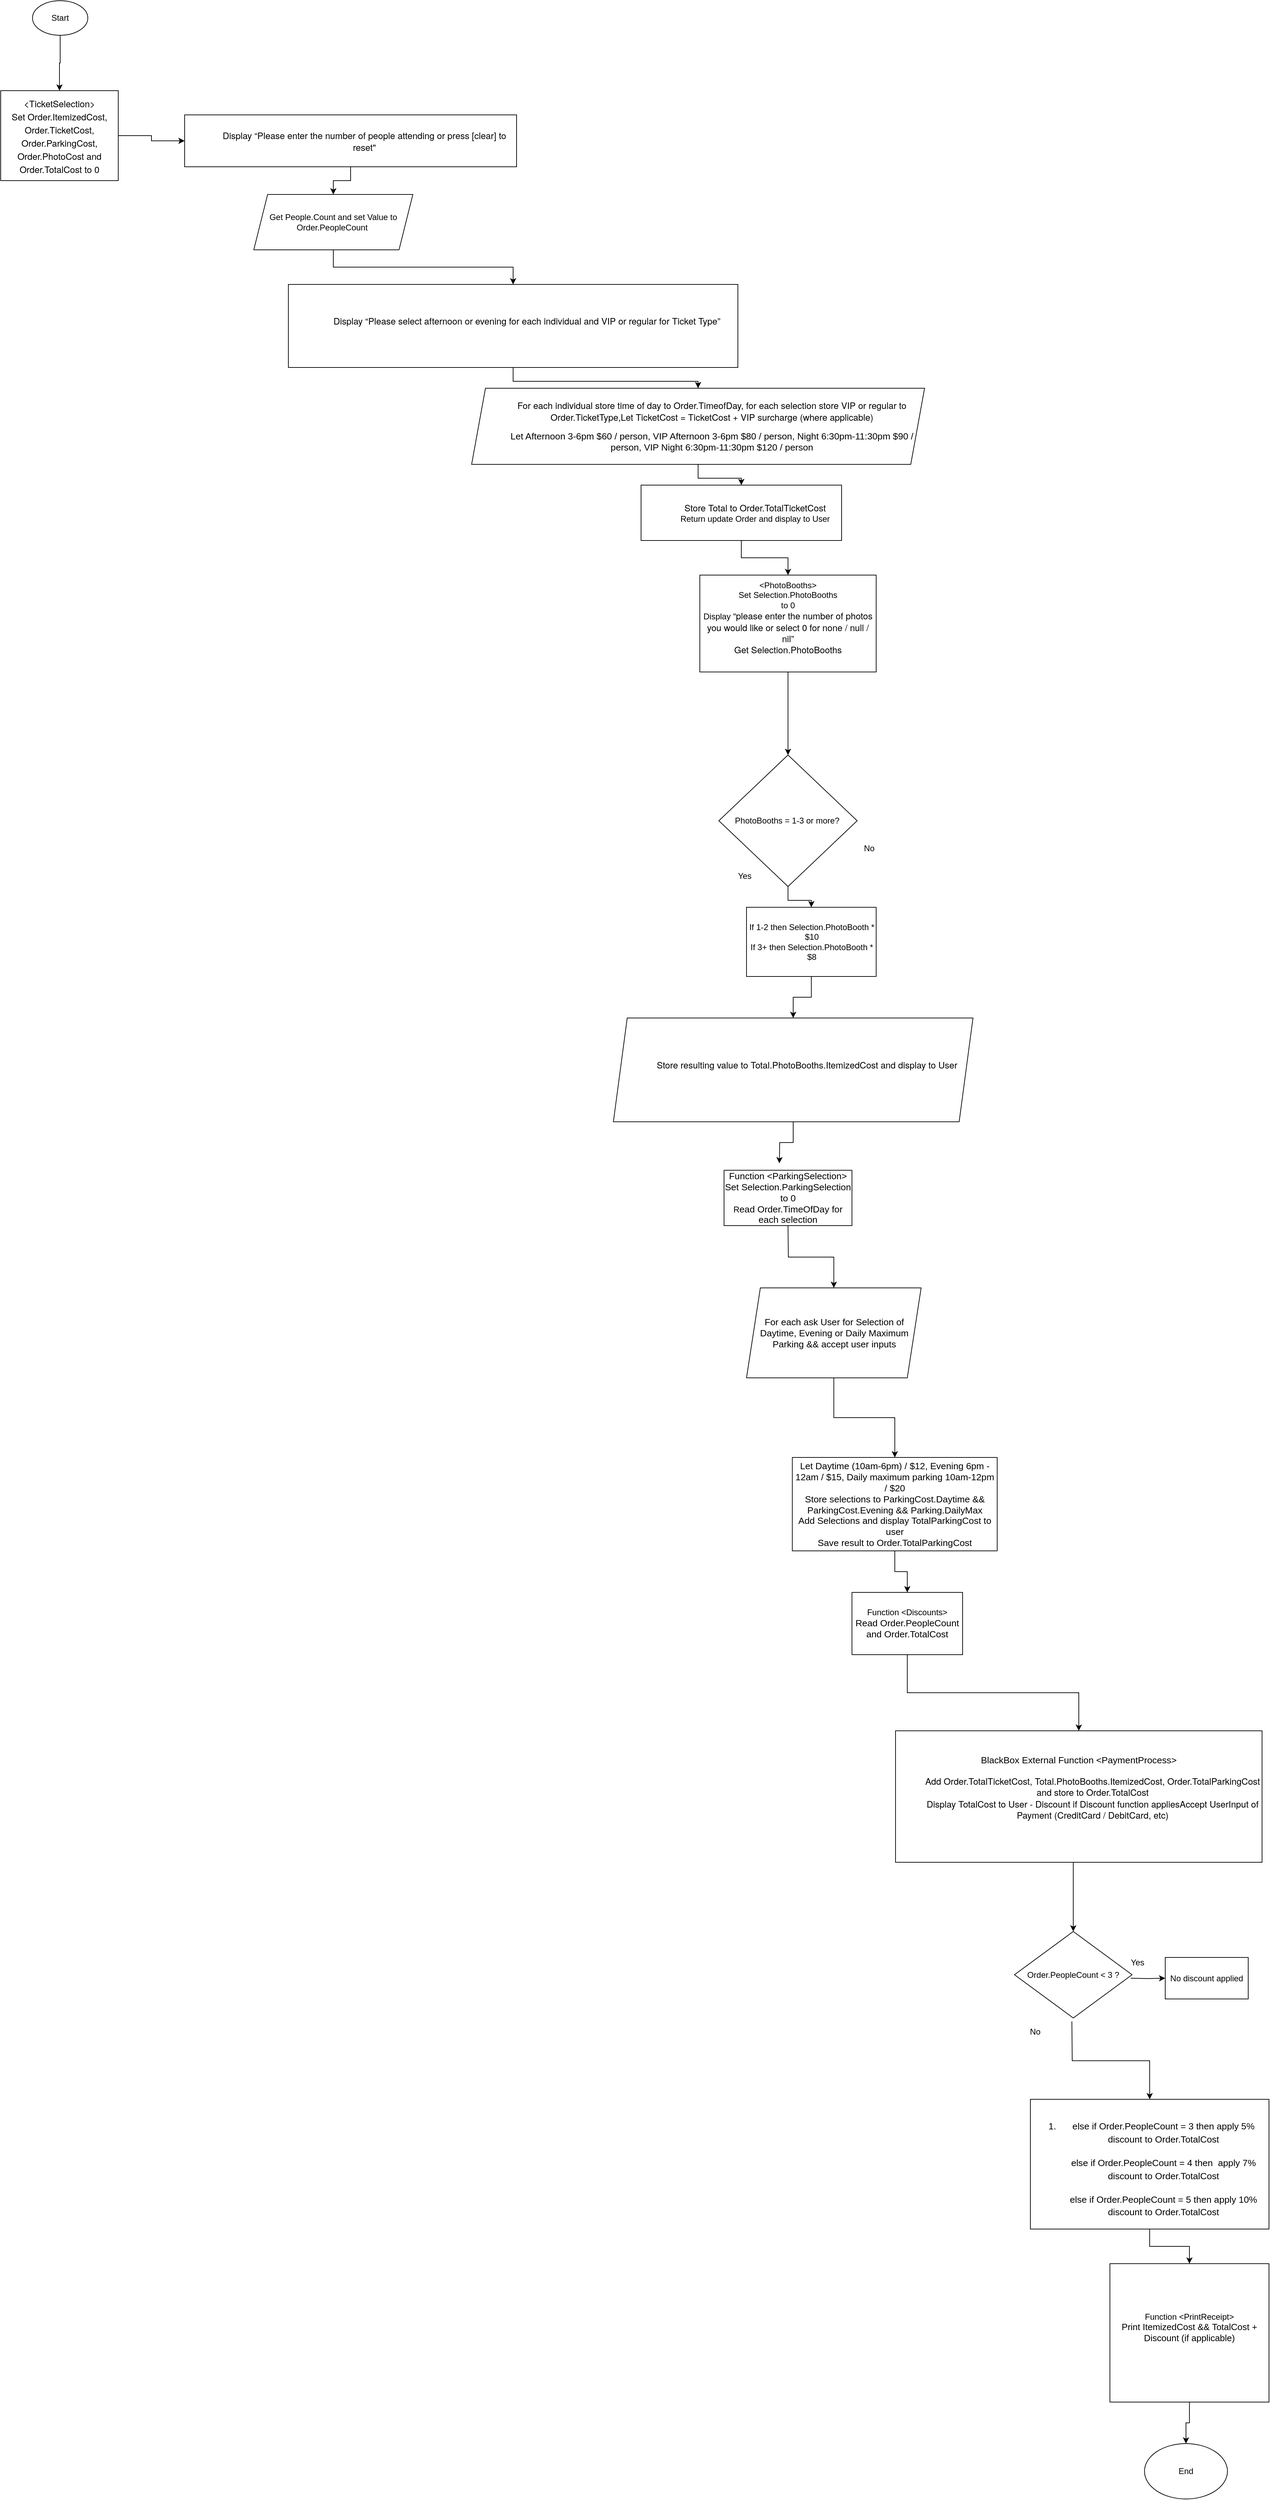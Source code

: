 <mxfile version="17.4.5" type="github">
  <diagram name="Page-1" id="edf60f1a-56cd-e834-aa8a-f176f3a09ee4">
    <mxGraphModel dx="830" dy="542" grid="1" gridSize="10" guides="1" tooltips="1" connect="1" arrows="1" fold="1" page="1" pageScale="1" pageWidth="1100" pageHeight="850" background="none" math="0" shadow="0">
      <root>
        <mxCell id="0" />
        <mxCell id="1" parent="0" />
        <mxCell id="_1DCvFW7gCbAwd9_55L3-3" value="" style="edgeStyle=orthogonalEdgeStyle;rounded=0;orthogonalLoop=1;jettySize=auto;html=1;" edge="1" parent="1" source="_1DCvFW7gCbAwd9_55L3-1" target="_1DCvFW7gCbAwd9_55L3-2">
          <mxGeometry relative="1" as="geometry" />
        </mxCell>
        <mxCell id="_1DCvFW7gCbAwd9_55L3-1" value="Start" style="ellipse;whiteSpace=wrap;html=1;" vertex="1" parent="1">
          <mxGeometry x="220" y="10" width="80" height="50" as="geometry" />
        </mxCell>
        <mxCell id="_1DCvFW7gCbAwd9_55L3-5" value="" style="edgeStyle=orthogonalEdgeStyle;rounded=0;orthogonalLoop=1;jettySize=auto;html=1;" edge="1" parent="1" source="_1DCvFW7gCbAwd9_55L3-2" target="_1DCvFW7gCbAwd9_55L3-4">
          <mxGeometry relative="1" as="geometry" />
        </mxCell>
        <mxCell id="_1DCvFW7gCbAwd9_55L3-2" value="&lt;p style=&quot;margin: 0px ; font-stretch: normal ; font-size: 13px ; line-height: normal ; font-family: &amp;#34;helvetica neue&amp;#34;&quot;&gt;&amp;lt;TicketSelection&amp;gt;&lt;/p&gt;&lt;p style=&quot;margin: 0px ; font-stretch: normal ; font-size: 13px ; line-height: normal ; font-family: &amp;#34;helvetica neue&amp;#34;&quot;&gt;Set Order.ItemizedCost, Order.TicketCost, Order.ParkingCost, Order.PhotoCost and Order.TotalCost to 0&lt;/p&gt;" style="rounded=0;whiteSpace=wrap;html=1;" vertex="1" parent="1">
          <mxGeometry x="174" y="140" width="170" height="130" as="geometry" />
        </mxCell>
        <mxCell id="_1DCvFW7gCbAwd9_55L3-7" value="" style="edgeStyle=orthogonalEdgeStyle;rounded=0;orthogonalLoop=1;jettySize=auto;html=1;" edge="1" parent="1" source="_1DCvFW7gCbAwd9_55L3-4" target="_1DCvFW7gCbAwd9_55L3-6">
          <mxGeometry relative="1" as="geometry" />
        </mxCell>
        <mxCell id="_1DCvFW7gCbAwd9_55L3-4" value="&lt;ol&gt;&lt;span style=&quot;font-family: &amp;#34;helvetica neue&amp;#34; ; font-size: 13px&quot;&gt;Display “Please enter the number of people attending or press [clear] to reset&quot;&lt;/span&gt;&lt;br&gt;&lt;/ol&gt;" style="whiteSpace=wrap;html=1;rounded=0;" vertex="1" parent="1">
          <mxGeometry x="440" y="175" width="480" height="75" as="geometry" />
        </mxCell>
        <mxCell id="_1DCvFW7gCbAwd9_55L3-9" value="" style="edgeStyle=orthogonalEdgeStyle;rounded=0;orthogonalLoop=1;jettySize=auto;html=1;" edge="1" parent="1" source="_1DCvFW7gCbAwd9_55L3-6" target="_1DCvFW7gCbAwd9_55L3-8">
          <mxGeometry relative="1" as="geometry" />
        </mxCell>
        <mxCell id="_1DCvFW7gCbAwd9_55L3-6" value="Get People.Count and set Value to Order.PeopleCount&amp;nbsp;" style="shape=parallelogram;perimeter=parallelogramPerimeter;whiteSpace=wrap;html=1;fixedSize=1;" vertex="1" parent="1">
          <mxGeometry x="540" y="290" width="230" height="80" as="geometry" />
        </mxCell>
        <mxCell id="_1DCvFW7gCbAwd9_55L3-11" value="" style="edgeStyle=orthogonalEdgeStyle;rounded=0;orthogonalLoop=1;jettySize=auto;html=1;" edge="1" parent="1" source="_1DCvFW7gCbAwd9_55L3-8" target="_1DCvFW7gCbAwd9_55L3-10">
          <mxGeometry relative="1" as="geometry" />
        </mxCell>
        <mxCell id="_1DCvFW7gCbAwd9_55L3-8" value="&lt;ol&gt;&lt;span style=&quot;font-family: &amp;#34;helvetica neue&amp;#34; ; font-size: 13px&quot;&gt;Display “Please select afternoon or evening for each individual and VIP or regular for Ticket Type”&lt;/span&gt;&lt;br&gt;&lt;br&gt;&lt;/ol&gt;" style="rounded=0;whiteSpace=wrap;html=1;" vertex="1" parent="1">
          <mxGeometry x="590" y="420" width="650" height="120" as="geometry" />
        </mxCell>
        <mxCell id="_1DCvFW7gCbAwd9_55L3-13" value="" style="edgeStyle=orthogonalEdgeStyle;rounded=0;orthogonalLoop=1;jettySize=auto;html=1;" edge="1" parent="1" source="_1DCvFW7gCbAwd9_55L3-10" target="_1DCvFW7gCbAwd9_55L3-12">
          <mxGeometry relative="1" as="geometry" />
        </mxCell>
        <mxCell id="_1DCvFW7gCbAwd9_55L3-10" value="&lt;ol&gt;&lt;span style=&quot;font-family: &amp;#34;helvetica neue&amp;#34; ; font-size: 13px&quot;&gt;For each individual store time of day to Order.TimeofDay, for each selection store VIP or regular to Order.TicketType,&lt;/span&gt;&lt;span style=&quot;font-family: &amp;#34;helvetica neue&amp;#34; ; font-size: 13px&quot;&gt;Let TicketCost = TicketCost + VIP surcharge (where applicable)&lt;/span&gt;&lt;/ol&gt;&lt;ol&gt;&lt;span id=&quot;docs-internal-guid-df1045e3-7fff-19db-4313-8162df6f2a68&quot;&gt;&lt;span style=&quot;font-size: 10pt ; font-family: &amp;#34;arial&amp;#34; ; vertical-align: baseline&quot;&gt;Let Afternoon 3-6pm $60 / person, VIP Afternoon 3-6pm $80 / person, Night 6:30pm-11:30pm $90 / person, VIP Night 6:30pm-11:30pm $120 / person&lt;/span&gt;&lt;/span&gt;&lt;br&gt;&lt;/ol&gt;" style="shape=parallelogram;perimeter=parallelogramPerimeter;whiteSpace=wrap;html=1;fixedSize=1;" vertex="1" parent="1">
          <mxGeometry x="855" y="570" width="655" height="110" as="geometry" />
        </mxCell>
        <mxCell id="_1DCvFW7gCbAwd9_55L3-16" value="" style="edgeStyle=orthogonalEdgeStyle;rounded=0;orthogonalLoop=1;jettySize=auto;html=1;" edge="1" parent="1" source="_1DCvFW7gCbAwd9_55L3-12" target="_1DCvFW7gCbAwd9_55L3-14">
          <mxGeometry relative="1" as="geometry" />
        </mxCell>
        <mxCell id="_1DCvFW7gCbAwd9_55L3-12" value="&lt;ol&gt;&lt;span style=&quot;font-family: &amp;#34;helvetica neue&amp;#34; ; font-size: 13px&quot;&gt;Store Total to Order.TotalTicketCost&lt;/span&gt;&lt;br&gt;Return update Order and display to User&lt;/ol&gt;" style="rounded=0;whiteSpace=wrap;html=1;" vertex="1" parent="1">
          <mxGeometry x="1100" y="710" width="290" height="80" as="geometry" />
        </mxCell>
        <mxCell id="_1DCvFW7gCbAwd9_55L3-18" value="" style="edgeStyle=orthogonalEdgeStyle;rounded=0;orthogonalLoop=1;jettySize=auto;html=1;" edge="1" parent="1" source="_1DCvFW7gCbAwd9_55L3-14" target="_1DCvFW7gCbAwd9_55L3-17">
          <mxGeometry relative="1" as="geometry" />
        </mxCell>
        <mxCell id="_1DCvFW7gCbAwd9_55L3-14" value="&amp;lt;PhotoBooths&amp;gt;&lt;br&gt;Set Selection.PhotoBooths&lt;br&gt;to 0&lt;br&gt;Display&amp;nbsp;&lt;span style=&quot;font-family: &amp;#34;helvetica neue&amp;#34; ; font-size: 13px&quot;&gt;“please enter the number of photos you would like or select 0 for none / null / nil”&lt;br&gt;Get Selection.PhotoBooths&lt;br&gt;&lt;br&gt;&lt;/span&gt;" style="whiteSpace=wrap;html=1;" vertex="1" parent="1">
          <mxGeometry x="1185" y="840" width="255" height="140" as="geometry" />
        </mxCell>
        <mxCell id="_1DCvFW7gCbAwd9_55L3-22" value="" style="edgeStyle=orthogonalEdgeStyle;rounded=0;orthogonalLoop=1;jettySize=auto;html=1;" edge="1" parent="1" source="_1DCvFW7gCbAwd9_55L3-17" target="_1DCvFW7gCbAwd9_55L3-21">
          <mxGeometry relative="1" as="geometry" />
        </mxCell>
        <mxCell id="_1DCvFW7gCbAwd9_55L3-17" value="PhotoBooths = 1-3 or more?&amp;nbsp;" style="rhombus;whiteSpace=wrap;html=1;" vertex="1" parent="1">
          <mxGeometry x="1212.5" y="1100" width="200" height="190" as="geometry" />
        </mxCell>
        <mxCell id="_1DCvFW7gCbAwd9_55L3-19" value="Yes" style="text;html=1;strokeColor=none;fillColor=none;align=center;verticalAlign=middle;whiteSpace=wrap;rounded=0;" vertex="1" parent="1">
          <mxGeometry x="1220" y="1260" width="60" height="30" as="geometry" />
        </mxCell>
        <mxCell id="_1DCvFW7gCbAwd9_55L3-20" value="No" style="text;html=1;strokeColor=none;fillColor=none;align=center;verticalAlign=middle;whiteSpace=wrap;rounded=0;" vertex="1" parent="1">
          <mxGeometry x="1400" y="1220" width="60" height="30" as="geometry" />
        </mxCell>
        <mxCell id="_1DCvFW7gCbAwd9_55L3-24" value="" style="edgeStyle=orthogonalEdgeStyle;rounded=0;orthogonalLoop=1;jettySize=auto;html=1;" edge="1" parent="1" source="_1DCvFW7gCbAwd9_55L3-21" target="_1DCvFW7gCbAwd9_55L3-23">
          <mxGeometry relative="1" as="geometry" />
        </mxCell>
        <mxCell id="_1DCvFW7gCbAwd9_55L3-21" value="If 1-2 then Selection.PhotoBooth * $10&lt;br&gt;If 3+ then Selection.PhotoBooth * $8" style="rounded=0;whiteSpace=wrap;html=1;" vertex="1" parent="1">
          <mxGeometry x="1252.5" y="1320" width="187.5" height="100" as="geometry" />
        </mxCell>
        <mxCell id="_1DCvFW7gCbAwd9_55L3-26" value="" style="edgeStyle=orthogonalEdgeStyle;rounded=0;orthogonalLoop=1;jettySize=auto;html=1;" edge="1" parent="1" source="_1DCvFW7gCbAwd9_55L3-23">
          <mxGeometry relative="1" as="geometry">
            <mxPoint x="1300" y="1690" as="targetPoint" />
          </mxGeometry>
        </mxCell>
        <mxCell id="_1DCvFW7gCbAwd9_55L3-23" value="&lt;ol&gt;&lt;span style=&quot;font-family: &amp;#34;helvetica neue&amp;#34; ; font-size: 13px&quot;&gt;Store resulting value to Total.PhotoBooths.ItemizedCost and display to User&lt;br&gt;&lt;/span&gt;&lt;br&gt;&lt;/ol&gt;" style="shape=parallelogram;perimeter=parallelogramPerimeter;whiteSpace=wrap;html=1;fixedSize=1;" vertex="1" parent="1">
          <mxGeometry x="1060" y="1480" width="520" height="150" as="geometry" />
        </mxCell>
        <mxCell id="_1DCvFW7gCbAwd9_55L3-34" value="" style="edgeStyle=orthogonalEdgeStyle;rounded=0;orthogonalLoop=1;jettySize=auto;html=1;" edge="1" parent="1" target="_1DCvFW7gCbAwd9_55L3-33">
          <mxGeometry relative="1" as="geometry">
            <mxPoint x="1312.5" y="1780" as="sourcePoint" />
          </mxGeometry>
        </mxCell>
        <mxCell id="_1DCvFW7gCbAwd9_55L3-31" value="&lt;span id=&quot;docs-internal-guid-6868de23-7fff-9fbb-f061-98f3bcfa0abd&quot;&gt;&lt;span style=&quot;font-size: 10pt ; font-family: &amp;#34;arial&amp;#34; ; vertical-align: baseline&quot;&gt;Function &amp;lt;ParkingSelection&amp;gt;&lt;br&gt;&lt;/span&gt;&lt;/span&gt;&lt;span id=&quot;docs-internal-guid-39f19ddf-7fff-e7c7-95ac-44a22bfcb654&quot;&gt;&lt;span style=&quot;font-size: 10pt ; font-family: &amp;#34;arial&amp;#34; ; vertical-align: baseline&quot;&gt;Set Selection.ParkingSelection to 0 &lt;br&gt;&lt;/span&gt;&lt;/span&gt;R&lt;span id=&quot;docs-internal-guid-ef83621e-7fff-0558-f010-31d07ca3937a&quot;&gt;&lt;span style=&quot;font-size: 10pt ; font-family: &amp;#34;arial&amp;#34; ; vertical-align: baseline&quot;&gt;ead Order.TimeOfDay for each selection&lt;/span&gt;&lt;/span&gt;" style="rounded=0;whiteSpace=wrap;html=1;" vertex="1" parent="1">
          <mxGeometry x="1220" y="1700" width="185" height="80" as="geometry" />
        </mxCell>
        <mxCell id="_1DCvFW7gCbAwd9_55L3-36" value="" style="edgeStyle=orthogonalEdgeStyle;rounded=0;orthogonalLoop=1;jettySize=auto;html=1;" edge="1" parent="1" source="_1DCvFW7gCbAwd9_55L3-33" target="_1DCvFW7gCbAwd9_55L3-35">
          <mxGeometry relative="1" as="geometry" />
        </mxCell>
        <mxCell id="_1DCvFW7gCbAwd9_55L3-33" value="&lt;span id=&quot;docs-internal-guid-24667115-7fff-785a-9b71-fa064ced1527&quot;&gt;&lt;span style=&quot;font-size: 10pt ; font-family: &amp;#34;arial&amp;#34; ; vertical-align: baseline&quot;&gt;For each ask User for Selection of Daytime, Evening or Daily Maximum Parking &amp;amp;&amp;amp; accept user inputs&lt;br&gt;&lt;/span&gt;&lt;/span&gt;" style="shape=parallelogram;perimeter=parallelogramPerimeter;whiteSpace=wrap;html=1;fixedSize=1;rounded=0;" vertex="1" parent="1">
          <mxGeometry x="1252.5" y="1870" width="252.5" height="130" as="geometry" />
        </mxCell>
        <mxCell id="_1DCvFW7gCbAwd9_55L3-38" value="" style="edgeStyle=orthogonalEdgeStyle;rounded=0;orthogonalLoop=1;jettySize=auto;html=1;" edge="1" parent="1" source="_1DCvFW7gCbAwd9_55L3-35" target="_1DCvFW7gCbAwd9_55L3-37">
          <mxGeometry relative="1" as="geometry" />
        </mxCell>
        <mxCell id="_1DCvFW7gCbAwd9_55L3-35" value="&lt;span id=&quot;docs-internal-guid-a074fd2f-7fff-cfea-ff80-9cc83cfec179&quot;&gt;&lt;span style=&quot;font-size: 10pt ; font-family: &amp;#34;arial&amp;#34; ; vertical-align: baseline&quot;&gt;Let Daytime (10am-6pm) / $12, Evening 6pm - 12am / $15, Daily maximum parking 10am-12pm / $20&lt;br&gt;&lt;span id=&quot;docs-internal-guid-4962531f-7fff-1d3a-73b3-990f57fba4f8&quot;&gt;&lt;span style=&quot;font-size: 10pt ; vertical-align: baseline&quot;&gt;Store selections to ParkingCost.Daytime &amp;amp;&amp;amp; ParkingCost.Evening &amp;amp;&amp;amp; Parking.DailyMax&lt;br&gt;&lt;/span&gt;&lt;/span&gt;&lt;span id=&quot;docs-internal-guid-9e7efc8b-7fff-3649-b5e4-c4e25712c4c3&quot;&gt;&lt;span style=&quot;font-size: 10pt ; vertical-align: baseline&quot;&gt;Add Selections and display TotalParkingCost to user&lt;br&gt;&lt;/span&gt;&lt;/span&gt;&lt;span id=&quot;docs-internal-guid-ea441968-7fff-6e25-9084-fa64acafee77&quot;&gt;&lt;span style=&quot;font-size: 10pt ; font-family: &amp;#34;arial&amp;#34; ; vertical-align: baseline&quot;&gt;Save result to Order.TotalParkingCost&lt;/span&gt;&lt;/span&gt;&lt;br&gt;&lt;/span&gt;&lt;/span&gt;" style="whiteSpace=wrap;html=1;rounded=0;" vertex="1" parent="1">
          <mxGeometry x="1318.75" y="2115" width="296.25" height="135" as="geometry" />
        </mxCell>
        <mxCell id="_1DCvFW7gCbAwd9_55L3-40" value="" style="edgeStyle=orthogonalEdgeStyle;rounded=0;orthogonalLoop=1;jettySize=auto;html=1;" edge="1" parent="1" target="_1DCvFW7gCbAwd9_55L3-39">
          <mxGeometry relative="1" as="geometry">
            <mxPoint x="1480" y="2580" as="sourcePoint" />
          </mxGeometry>
        </mxCell>
        <mxCell id="_1DCvFW7gCbAwd9_55L3-52" value="" style="edgeStyle=orthogonalEdgeStyle;rounded=0;orthogonalLoop=1;jettySize=auto;html=1;" edge="1" parent="1" source="_1DCvFW7gCbAwd9_55L3-37" target="_1DCvFW7gCbAwd9_55L3-51">
          <mxGeometry relative="1" as="geometry" />
        </mxCell>
        <mxCell id="_1DCvFW7gCbAwd9_55L3-37" value="Function &amp;lt;Discounts&amp;gt;&lt;br&gt;&lt;span id=&quot;docs-internal-guid-27722106-7fff-0527-ca6e-8cf6e7ffd12b&quot;&gt;&lt;span style=&quot;font-size: 10pt ; font-family: &amp;#34;arial&amp;#34; ; vertical-align: baseline&quot;&gt;Read Order.PeopleCount and Order.TotalCost&lt;/span&gt;&lt;/span&gt;" style="rounded=0;whiteSpace=wrap;html=1;" vertex="1" parent="1">
          <mxGeometry x="1405" y="2310" width="160" height="90" as="geometry" />
        </mxCell>
        <mxCell id="_1DCvFW7gCbAwd9_55L3-43" value="" style="edgeStyle=orthogonalEdgeStyle;rounded=0;orthogonalLoop=1;jettySize=auto;html=1;" edge="1" parent="1" target="_1DCvFW7gCbAwd9_55L3-42">
          <mxGeometry relative="1" as="geometry">
            <mxPoint x="1808" y="2867.5" as="sourcePoint" />
          </mxGeometry>
        </mxCell>
        <mxCell id="_1DCvFW7gCbAwd9_55L3-45" value="" style="edgeStyle=orthogonalEdgeStyle;rounded=0;orthogonalLoop=1;jettySize=auto;html=1;" edge="1" parent="1" target="_1DCvFW7gCbAwd9_55L3-44">
          <mxGeometry relative="1" as="geometry">
            <mxPoint x="1723" y="2930" as="sourcePoint" />
          </mxGeometry>
        </mxCell>
        <mxCell id="_1DCvFW7gCbAwd9_55L3-39" value="Order.PeopleCount &amp;lt; 3 ?" style="rhombus;whiteSpace=wrap;html=1;rounded=0;" vertex="1" parent="1">
          <mxGeometry x="1640" y="2800" width="170" height="125" as="geometry" />
        </mxCell>
        <mxCell id="_1DCvFW7gCbAwd9_55L3-41" value="Yes" style="text;html=1;strokeColor=none;fillColor=none;align=center;verticalAlign=middle;whiteSpace=wrap;rounded=0;" vertex="1" parent="1">
          <mxGeometry x="1788" y="2830" width="60" height="30" as="geometry" />
        </mxCell>
        <mxCell id="_1DCvFW7gCbAwd9_55L3-42" value="No discount applied" style="rounded=0;whiteSpace=wrap;html=1;" vertex="1" parent="1">
          <mxGeometry x="1858" y="2837.5" width="120" height="60" as="geometry" />
        </mxCell>
        <mxCell id="_1DCvFW7gCbAwd9_55L3-48" value="" style="edgeStyle=orthogonalEdgeStyle;rounded=0;orthogonalLoop=1;jettySize=auto;html=1;" edge="1" parent="1" source="_1DCvFW7gCbAwd9_55L3-44" target="_1DCvFW7gCbAwd9_55L3-47">
          <mxGeometry relative="1" as="geometry" />
        </mxCell>
        <mxCell id="_1DCvFW7gCbAwd9_55L3-44" value="&lt;span id=&quot;docs-internal-guid-6836648e-7fff-b4b8-58f7-2a3134cd6b49&quot;&gt;&lt;ol style=&quot;margin-top: 0px ; margin-bottom: 0px&quot;&gt;&lt;li dir=&quot;ltr&quot; style=&quot;list-style-type: decimal ; font-size: 10pt ; font-family: &amp;#34;arial&amp;#34; ; vertical-align: baseline&quot;&gt;&lt;p dir=&quot;ltr&quot; style=&quot;line-height: 1.38 ; margin-top: 12pt ; margin-bottom: 0pt&quot;&gt;&lt;span style=&quot;font-size: 10pt&quot;&gt;else if Order.PeopleCount = 3 then apply 5% discount to Order.TotalCost&lt;/span&gt;&lt;br&gt;&lt;/p&gt;&lt;p dir=&quot;ltr&quot; style=&quot;line-height: 1.38 ; margin-top: 12pt ; margin-bottom: 0pt&quot;&gt;&lt;span style=&quot;font-size: 10pt&quot;&gt;else if Order.PeopleCount = 4 then&amp;nbsp; apply 7% discount to Order.TotalCost&lt;/span&gt;&lt;/p&gt;&lt;p dir=&quot;ltr&quot; style=&quot;line-height: 1.38 ; margin-top: 12pt ; margin-bottom: 0pt&quot;&gt;&lt;span style=&quot;font-size: 10pt&quot;&gt;else if Order.PeopleCount = 5 then apply 10% discount to Order.TotalCost&lt;/span&gt;&lt;/p&gt;&lt;/li&gt;&lt;/ol&gt;&lt;/span&gt;" style="rounded=0;whiteSpace=wrap;html=1;" vertex="1" parent="1">
          <mxGeometry x="1663" y="3042.5" width="345" height="187.5" as="geometry" />
        </mxCell>
        <mxCell id="_1DCvFW7gCbAwd9_55L3-46" value="No" style="text;html=1;strokeColor=none;fillColor=none;align=center;verticalAlign=middle;whiteSpace=wrap;rounded=0;" vertex="1" parent="1">
          <mxGeometry x="1640" y="2930" width="60" height="30" as="geometry" />
        </mxCell>
        <mxCell id="_1DCvFW7gCbAwd9_55L3-50" value="" style="edgeStyle=orthogonalEdgeStyle;rounded=0;orthogonalLoop=1;jettySize=auto;html=1;" edge="1" parent="1" source="_1DCvFW7gCbAwd9_55L3-47" target="_1DCvFW7gCbAwd9_55L3-49">
          <mxGeometry relative="1" as="geometry" />
        </mxCell>
        <mxCell id="_1DCvFW7gCbAwd9_55L3-47" value="Function &amp;lt;PrintReceipt&amp;gt;&lt;br&gt;&lt;font face=&quot;arial&quot; size=&quot;2&quot;&gt;Print ItemizedCost &amp;amp;&amp;amp; TotalCost + Discount (if applicable)&lt;/font&gt;&lt;br&gt;&lt;span style=&quot;font-size: 10pt ; font-family: &amp;#34;arial&amp;#34;&quot;&gt;&lt;br&gt;&lt;/span&gt;" style="rounded=0;whiteSpace=wrap;html=1;" vertex="1" parent="1">
          <mxGeometry x="1778" y="3280" width="230" height="200" as="geometry" />
        </mxCell>
        <mxCell id="_1DCvFW7gCbAwd9_55L3-49" value="End" style="ellipse;whiteSpace=wrap;html=1;" vertex="1" parent="1">
          <mxGeometry x="1828" y="3540" width="120" height="80" as="geometry" />
        </mxCell>
        <mxCell id="_1DCvFW7gCbAwd9_55L3-51" value="&lt;span id=&quot;docs-internal-guid-976ac55d-7fff-8c68-0339-224b12aa87ba&quot;&gt;&lt;p dir=&quot;ltr&quot; style=&quot;line-height: 1.38 ; margin-top: 0pt ; margin-bottom: 0pt&quot;&gt;&lt;span style=&quot;font-size: 10pt ; font-family: &amp;#34;arial&amp;#34; ; vertical-align: baseline&quot;&gt;BlackBox External Function &amp;lt;PaymentProcess&amp;gt;&lt;/span&gt;&lt;/p&gt;&lt;p dir=&quot;ltr&quot; style=&quot;line-height: 1.38 ; margin-top: 0pt ; margin-bottom: 0pt&quot;&gt;&lt;span style=&quot;font-size: 10pt ; font-family: &amp;#34;arial&amp;#34; ; vertical-align: baseline&quot;&gt;&lt;/span&gt;&lt;/p&gt;&lt;ol&gt;&lt;span style=&quot;font-family: &amp;#34;helvetica neue&amp;#34; ; font-size: 13px&quot;&gt;Add Order.TotalTicketCost, Total.PhotoBooths.ItemizedCost, Order.TotalParkingCost and store to Order.TotalCost&lt;/span&gt;&lt;br&gt;&lt;span style=&quot;font-family: &amp;#34;helvetica neue&amp;#34; ; font-size: 13px&quot;&gt;Display TotalCost to User - Discount if Discount function appliesAccept UserInput of Payment (CreditCard / DebitCard, etc)&lt;br&gt;&lt;/span&gt;&lt;br&gt;&lt;/ol&gt;&lt;/span&gt;" style="whiteSpace=wrap;html=1;rounded=0;" vertex="1" parent="1">
          <mxGeometry x="1468" y="2510" width="530" height="190" as="geometry" />
        </mxCell>
      </root>
    </mxGraphModel>
  </diagram>
</mxfile>
